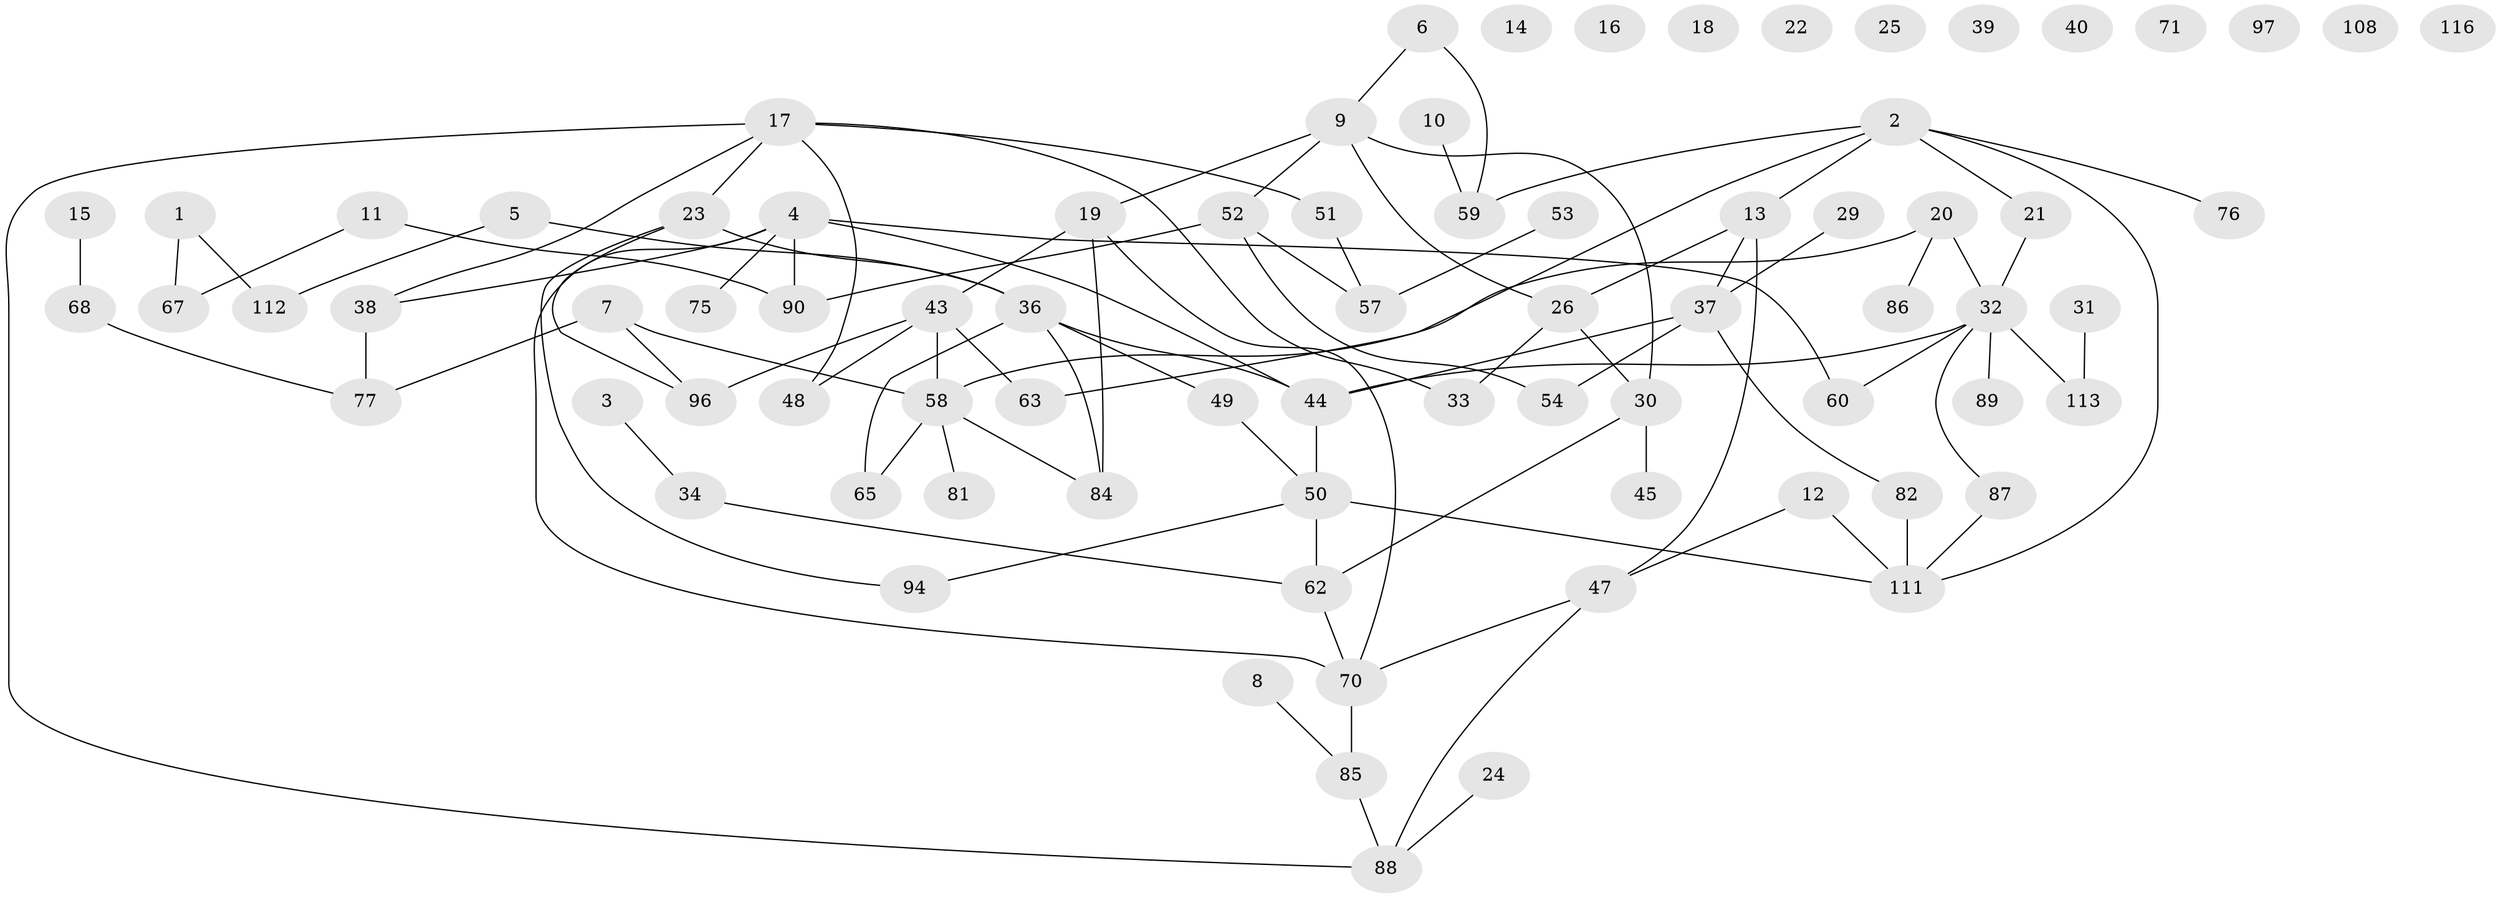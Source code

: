 // original degree distribution, {2: 0.2564102564102564, 6: 0.02564102564102564, 4: 0.1282051282051282, 1: 0.21367521367521367, 0: 0.09401709401709402, 3: 0.23076923076923078, 5: 0.05128205128205128}
// Generated by graph-tools (version 1.1) at 2025/41/03/06/25 10:41:20]
// undirected, 79 vertices, 98 edges
graph export_dot {
graph [start="1"]
  node [color=gray90,style=filled];
  1;
  2 [super="+92"];
  3 [super="+107"];
  4 [super="+91"];
  5 [super="+78"];
  6 [super="+46"];
  7 [super="+41"];
  8;
  9 [super="+27"];
  10;
  11 [super="+35"];
  12;
  13 [super="+79"];
  14;
  15;
  16;
  17 [super="+104"];
  18;
  19 [super="+64"];
  20 [super="+28"];
  21;
  22;
  23 [super="+42"];
  24;
  25;
  26 [super="+117"];
  29;
  30 [super="+100"];
  31;
  32 [super="+69"];
  33;
  34 [super="+61"];
  36 [super="+56"];
  37 [super="+95"];
  38;
  39;
  40;
  43 [super="+72"];
  44 [super="+83"];
  45 [super="+66"];
  47 [super="+55"];
  48 [super="+109"];
  49;
  50 [super="+99"];
  51;
  52 [super="+102"];
  53 [super="+110"];
  54 [super="+106"];
  57 [super="+74"];
  58 [super="+73"];
  59;
  60;
  62;
  63 [super="+101"];
  65;
  67;
  68 [super="+80"];
  70 [super="+105"];
  71;
  75;
  76 [super="+98"];
  77 [super="+103"];
  81;
  82;
  84;
  85 [super="+93"];
  86;
  87;
  88;
  89;
  90;
  94;
  96;
  97;
  108;
  111 [super="+114"];
  112 [super="+115"];
  113;
  116;
  1 -- 67;
  1 -- 112;
  2 -- 13;
  2 -- 21;
  2 -- 63;
  2 -- 76;
  2 -- 111;
  2 -- 59;
  3 -- 34;
  4 -- 44;
  4 -- 60 [weight=2];
  4 -- 90;
  4 -- 70;
  4 -- 38;
  4 -- 75;
  5 -- 112;
  5 -- 36;
  6 -- 59;
  6 -- 9;
  7 -- 58;
  7 -- 96;
  7 -- 77;
  8 -- 85;
  9 -- 19;
  9 -- 30;
  9 -- 52;
  9 -- 26;
  10 -- 59;
  11 -- 67;
  11 -- 90;
  12 -- 47;
  12 -- 111;
  13 -- 26;
  13 -- 47;
  13 -- 37;
  15 -- 68;
  17 -- 33;
  17 -- 38;
  17 -- 48;
  17 -- 88;
  17 -- 51;
  17 -- 23;
  19 -- 84;
  19 -- 70;
  19 -- 43;
  20 -- 58;
  20 -- 32;
  20 -- 86;
  21 -- 32;
  23 -- 94;
  23 -- 96;
  23 -- 36;
  24 -- 88;
  26 -- 30;
  26 -- 33;
  29 -- 37;
  30 -- 62;
  30 -- 45;
  31 -- 113;
  32 -- 87;
  32 -- 89;
  32 -- 113;
  32 -- 60;
  32 -- 44;
  34 -- 62;
  36 -- 49;
  36 -- 65;
  36 -- 84;
  36 -- 44;
  37 -- 82;
  37 -- 54;
  37 -- 44;
  38 -- 77;
  43 -- 48;
  43 -- 58;
  43 -- 63;
  43 -- 96;
  44 -- 50;
  47 -- 88;
  47 -- 70;
  49 -- 50;
  50 -- 94;
  50 -- 62;
  50 -- 111;
  51 -- 57;
  52 -- 54;
  52 -- 90;
  52 -- 57;
  53 -- 57;
  58 -- 65;
  58 -- 81;
  58 -- 84;
  62 -- 70;
  68 -- 77;
  70 -- 85;
  82 -- 111;
  85 -- 88;
  87 -- 111;
}
